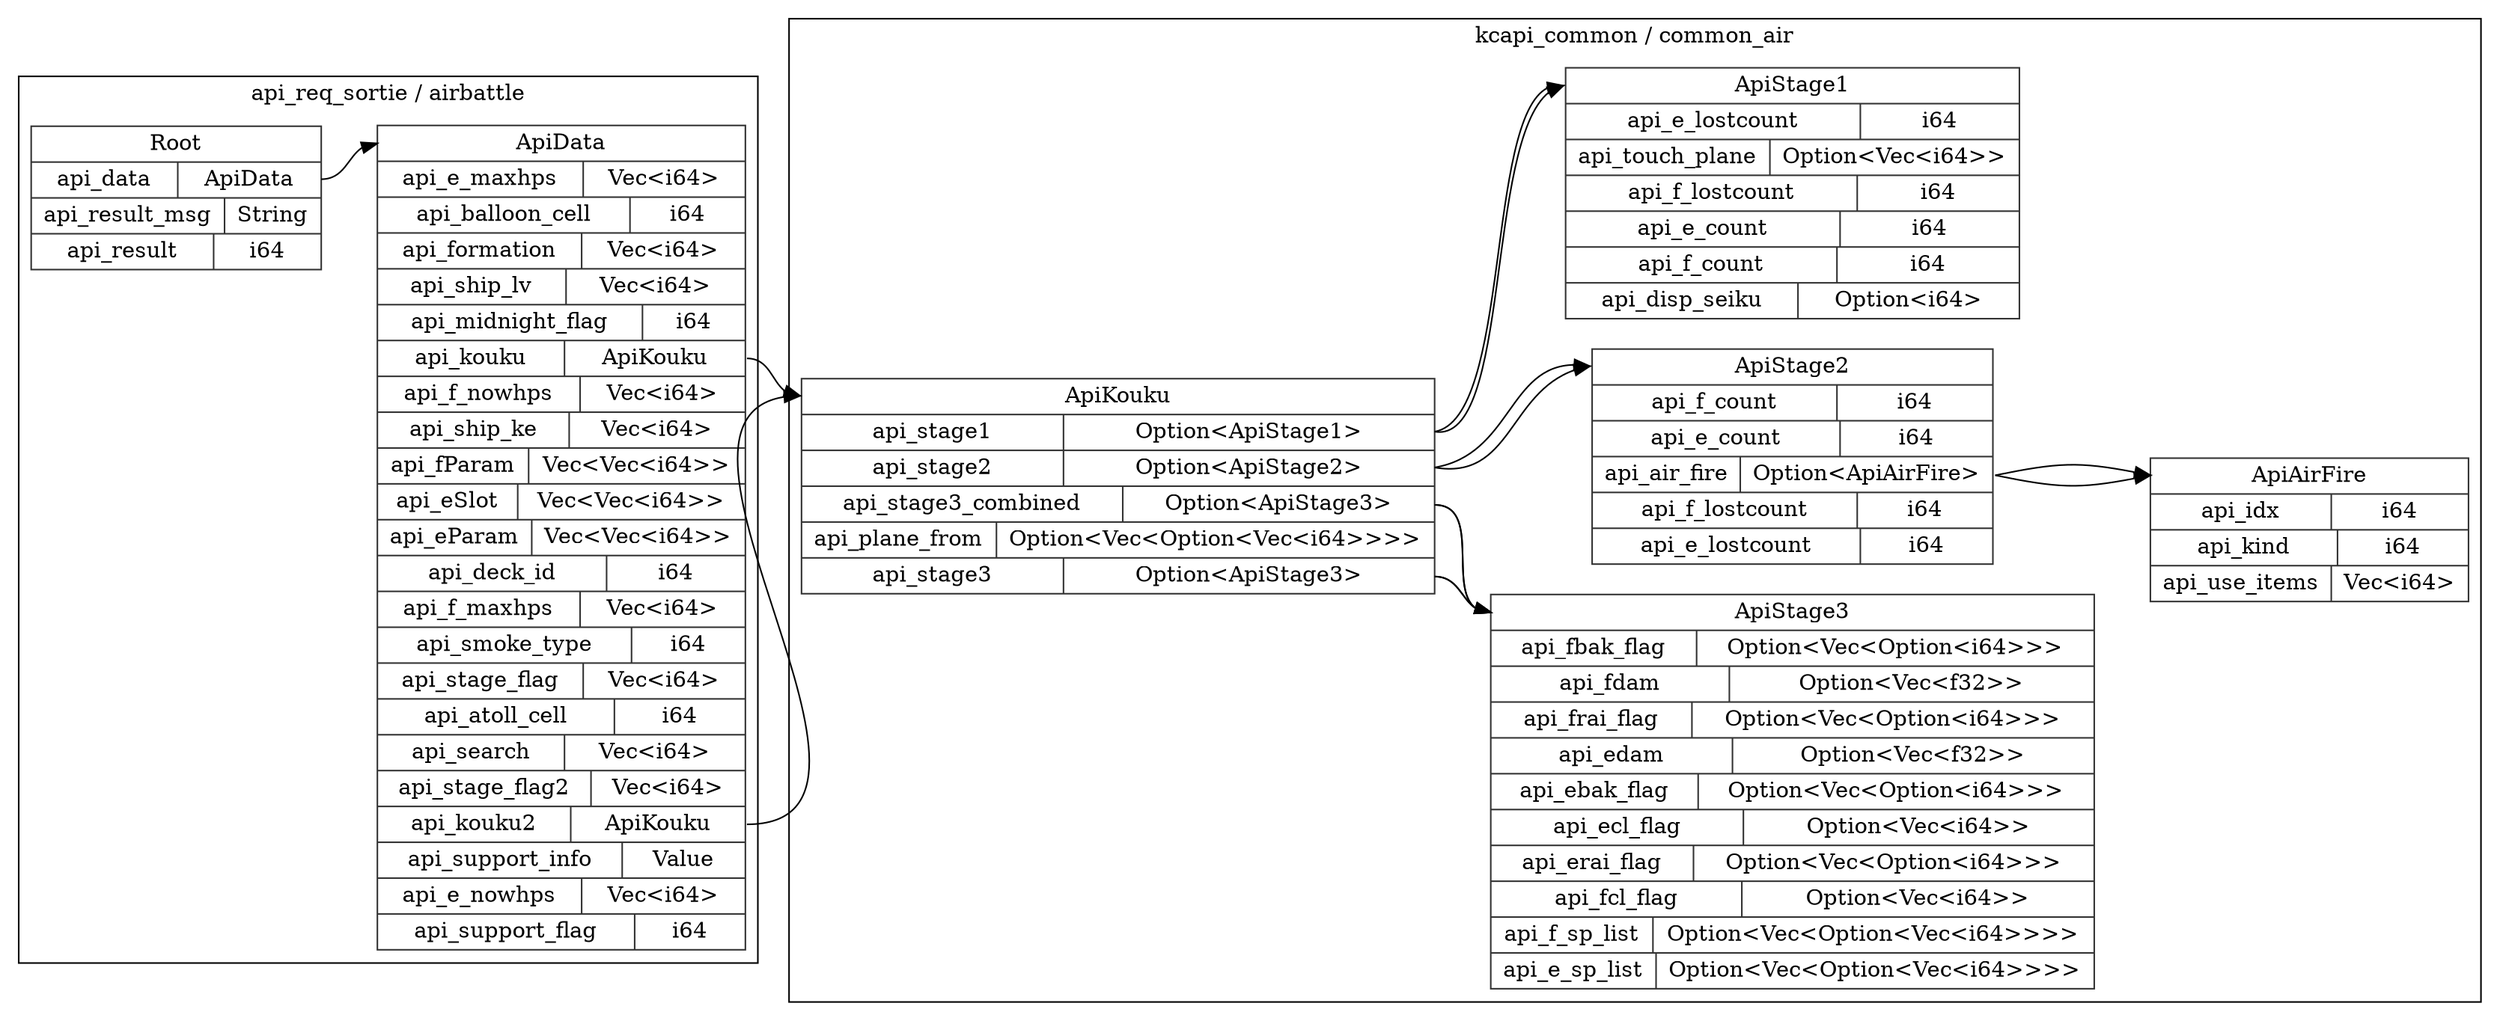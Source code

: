 digraph {
  rankdir=LR;
  subgraph cluster_0 {
    label="api_req_sortie / airbattle";
    node [style="filled", color=white, style="solid", color=gray20];
    api_req_sortie__airbattle__Root [label="<Root> Root  | { api_data | <api_data> ApiData } | { api_result_msg | <api_result_msg> String } | { api_result | <api_result> i64 }", shape=record];
    api_req_sortie__airbattle__ApiData;
    api_req_sortie__airbattle__Root:api_data:e -> api_req_sortie__airbattle__ApiData:ApiData:w;
    api_req_sortie__airbattle__ApiData [label="<ApiData> ApiData  | { api_e_maxhps | <api_e_maxhps> Vec\<i64\> } | { api_balloon_cell | <api_balloon_cell> i64 } | { api_formation | <api_formation> Vec\<i64\> } | { api_ship_lv | <api_ship_lv> Vec\<i64\> } | { api_midnight_flag | <api_midnight_flag> i64 } | { api_kouku | <api_kouku> ApiKouku } | { api_f_nowhps | <api_f_nowhps> Vec\<i64\> } | { api_ship_ke | <api_ship_ke> Vec\<i64\> } | { api_fParam | <api_fParam> Vec\<Vec\<i64\>\> } | { api_eSlot | <api_eSlot> Vec\<Vec\<i64\>\> } | { api_eParam | <api_eParam> Vec\<Vec\<i64\>\> } | { api_deck_id | <api_deck_id> i64 } | { api_f_maxhps | <api_f_maxhps> Vec\<i64\> } | { api_smoke_type | <api_smoke_type> i64 } | { api_stage_flag | <api_stage_flag> Vec\<i64\> } | { api_atoll_cell | <api_atoll_cell> i64 } | { api_search | <api_search> Vec\<i64\> } | { api_stage_flag2 | <api_stage_flag2> Vec\<i64\> } | { api_kouku2 | <api_kouku2> ApiKouku } | { api_support_info | <api_support_info> Value } | { api_e_nowhps | <api_e_nowhps> Vec\<i64\> } | { api_support_flag | <api_support_flag> i64 }", shape=record];
  }
  subgraph cluster_1 {
    label="kcapi_common / common_air";
    node [style="filled", color=white, style="solid", color=gray20];
    kcapi_common__common_air__ApiKouku [label="<ApiKouku> ApiKouku  | { api_stage1 | <api_stage1> Option\<ApiStage1\> } | { api_stage2 | <api_stage2> Option\<ApiStage2\> } | { api_stage3_combined | <api_stage3_combined> Option\<ApiStage3\> } | { api_plane_from | <api_plane_from> Option\<Vec\<Option\<Vec\<i64\>\>\>\> } | { api_stage3 | <api_stage3> Option\<ApiStage3\> }", shape=record];
    kcapi_common__common_air__ApiStage1;
    kcapi_common__common_air__ApiKouku:api_stage1:e -> kcapi_common__common_air__ApiStage1:ApiStage1:w;
    kcapi_common__common_air__ApiStage2;
    kcapi_common__common_air__ApiKouku:api_stage2:e -> kcapi_common__common_air__ApiStage2:ApiStage2:w;
    kcapi_common__common_air__ApiStage3;
    kcapi_common__common_air__ApiKouku:api_stage3_combined:e -> kcapi_common__common_air__ApiStage3:ApiStage3:w;
    kcapi_common__common_air__ApiStage3;
    kcapi_common__common_air__ApiKouku:api_stage3:e -> kcapi_common__common_air__ApiStage3:ApiStage3:w;
    kcapi_common__common_air__ApiKouku [label="<ApiKouku> ApiKouku  | { api_stage1 | <api_stage1> Option\<ApiStage1\> } | { api_stage2 | <api_stage2> Option\<ApiStage2\> } | { api_stage3_combined | <api_stage3_combined> Option\<ApiStage3\> } | { api_plane_from | <api_plane_from> Option\<Vec\<Option\<Vec\<i64\>\>\>\> } | { api_stage3 | <api_stage3> Option\<ApiStage3\> }", shape=record];
    kcapi_common__common_air__ApiStage1;
    kcapi_common__common_air__ApiKouku:api_stage1:e -> kcapi_common__common_air__ApiStage1:ApiStage1:w;
    kcapi_common__common_air__ApiStage2;
    kcapi_common__common_air__ApiKouku:api_stage2:e -> kcapi_common__common_air__ApiStage2:ApiStage2:w;
    kcapi_common__common_air__ApiStage3;
    kcapi_common__common_air__ApiKouku:api_stage3_combined:e -> kcapi_common__common_air__ApiStage3:ApiStage3:w;
    kcapi_common__common_air__ApiStage3;
    kcapi_common__common_air__ApiKouku:api_stage3:e -> kcapi_common__common_air__ApiStage3:ApiStage3:w;
    kcapi_common__common_air__ApiStage1 [label="<ApiStage1> ApiStage1  | { api_e_lostcount | <api_e_lostcount> i64 } | { api_touch_plane | <api_touch_plane> Option\<Vec\<i64\>\> } | { api_f_lostcount | <api_f_lostcount> i64 } | { api_e_count | <api_e_count> i64 } | { api_f_count | <api_f_count> i64 } | { api_disp_seiku | <api_disp_seiku> Option\<i64\> }", shape=record];
    kcapi_common__common_air__ApiStage2 [label="<ApiStage2> ApiStage2  | { api_f_count | <api_f_count> i64 } | { api_e_count | <api_e_count> i64 } | { api_air_fire | <api_air_fire> Option\<ApiAirFire\> } | { api_f_lostcount | <api_f_lostcount> i64 } | { api_e_lostcount | <api_e_lostcount> i64 }", shape=record];
    kcapi_common__common_air__ApiAirFire;
    kcapi_common__common_air__ApiStage2:api_air_fire:e -> kcapi_common__common_air__ApiAirFire:ApiAirFire:w;
    kcapi_common__common_air__ApiStage3 [label="<ApiStage3> ApiStage3  | { api_fbak_flag | <api_fbak_flag> Option\<Vec\<Option\<i64\>\>\> } | { api_fdam | <api_fdam> Option\<Vec\<f32\>\> } | { api_frai_flag | <api_frai_flag> Option\<Vec\<Option\<i64\>\>\> } | { api_edam | <api_edam> Option\<Vec\<f32\>\> } | { api_ebak_flag | <api_ebak_flag> Option\<Vec\<Option\<i64\>\>\> } | { api_ecl_flag | <api_ecl_flag> Option\<Vec\<i64\>\> } | { api_erai_flag | <api_erai_flag> Option\<Vec\<Option\<i64\>\>\> } | { api_fcl_flag | <api_fcl_flag> Option\<Vec\<i64\>\> } | { api_f_sp_list | <api_f_sp_list> Option\<Vec\<Option\<Vec\<i64\>\>\>\> } | { api_e_sp_list | <api_e_sp_list> Option\<Vec\<Option\<Vec\<i64\>\>\>\> }", shape=record];
    kcapi_common__common_air__ApiStage3 [label="<ApiStage3> ApiStage3  | { api_fbak_flag | <api_fbak_flag> Option\<Vec\<Option\<i64\>\>\> } | { api_fdam | <api_fdam> Option\<Vec\<f32\>\> } | { api_frai_flag | <api_frai_flag> Option\<Vec\<Option\<i64\>\>\> } | { api_edam | <api_edam> Option\<Vec\<f32\>\> } | { api_ebak_flag | <api_ebak_flag> Option\<Vec\<Option\<i64\>\>\> } | { api_ecl_flag | <api_ecl_flag> Option\<Vec\<i64\>\> } | { api_erai_flag | <api_erai_flag> Option\<Vec\<Option\<i64\>\>\> } | { api_fcl_flag | <api_fcl_flag> Option\<Vec\<i64\>\> } | { api_f_sp_list | <api_f_sp_list> Option\<Vec\<Option\<Vec\<i64\>\>\>\> } | { api_e_sp_list | <api_e_sp_list> Option\<Vec\<Option\<Vec\<i64\>\>\>\> }", shape=record];
    kcapi_common__common_air__ApiStage1 [label="<ApiStage1> ApiStage1  | { api_e_lostcount | <api_e_lostcount> i64 } | { api_touch_plane | <api_touch_plane> Option\<Vec\<i64\>\> } | { api_f_lostcount | <api_f_lostcount> i64 } | { api_e_count | <api_e_count> i64 } | { api_f_count | <api_f_count> i64 } | { api_disp_seiku | <api_disp_seiku> Option\<i64\> }", shape=record];
    kcapi_common__common_air__ApiStage2 [label="<ApiStage2> ApiStage2  | { api_f_count | <api_f_count> i64 } | { api_e_count | <api_e_count> i64 } | { api_air_fire | <api_air_fire> Option\<ApiAirFire\> } | { api_f_lostcount | <api_f_lostcount> i64 } | { api_e_lostcount | <api_e_lostcount> i64 }", shape=record];
    kcapi_common__common_air__ApiAirFire;
    kcapi_common__common_air__ApiStage2:api_air_fire:e -> kcapi_common__common_air__ApiAirFire:ApiAirFire:w;
    kcapi_common__common_air__ApiStage3 [label="<ApiStage3> ApiStage3  | { api_fbak_flag | <api_fbak_flag> Option\<Vec\<Option\<i64\>\>\> } | { api_fdam | <api_fdam> Option\<Vec\<f32\>\> } | { api_frai_flag | <api_frai_flag> Option\<Vec\<Option\<i64\>\>\> } | { api_edam | <api_edam> Option\<Vec\<f32\>\> } | { api_ebak_flag | <api_ebak_flag> Option\<Vec\<Option\<i64\>\>\> } | { api_ecl_flag | <api_ecl_flag> Option\<Vec\<i64\>\> } | { api_erai_flag | <api_erai_flag> Option\<Vec\<Option\<i64\>\>\> } | { api_fcl_flag | <api_fcl_flag> Option\<Vec\<i64\>\> } | { api_f_sp_list | <api_f_sp_list> Option\<Vec\<Option\<Vec\<i64\>\>\>\> } | { api_e_sp_list | <api_e_sp_list> Option\<Vec\<Option\<Vec\<i64\>\>\>\> }", shape=record];
    kcapi_common__common_air__ApiStage3 [label="<ApiStage3> ApiStage3  | { api_fbak_flag | <api_fbak_flag> Option\<Vec\<Option\<i64\>\>\> } | { api_fdam | <api_fdam> Option\<Vec\<f32\>\> } | { api_frai_flag | <api_frai_flag> Option\<Vec\<Option\<i64\>\>\> } | { api_edam | <api_edam> Option\<Vec\<f32\>\> } | { api_ebak_flag | <api_ebak_flag> Option\<Vec\<Option\<i64\>\>\> } | { api_ecl_flag | <api_ecl_flag> Option\<Vec\<i64\>\> } | { api_erai_flag | <api_erai_flag> Option\<Vec\<Option\<i64\>\>\> } | { api_fcl_flag | <api_fcl_flag> Option\<Vec\<i64\>\> } | { api_f_sp_list | <api_f_sp_list> Option\<Vec\<Option\<Vec\<i64\>\>\>\> } | { api_e_sp_list | <api_e_sp_list> Option\<Vec\<Option\<Vec\<i64\>\>\>\> }", shape=record];
    kcapi_common__common_air__ApiAirFire [label="<ApiAirFire> ApiAirFire  | { api_idx | <api_idx> i64 } | { api_kind | <api_kind> i64 } | { api_use_items | <api_use_items> Vec\<i64\> }", shape=record];
    kcapi_common__common_air__ApiAirFire [label="<ApiAirFire> ApiAirFire  | { api_idx | <api_idx> i64 } | { api_kind | <api_kind> i64 } | { api_use_items | <api_use_items> Vec\<i64\> }", shape=record];
  }
  api_req_sortie__airbattle__ApiData:api_kouku:e -> kcapi_common__common_air__ApiKouku:ApiKouku:w;
  api_req_sortie__airbattle__ApiData:api_kouku2:e -> kcapi_common__common_air__ApiKouku:ApiKouku:w;
}
